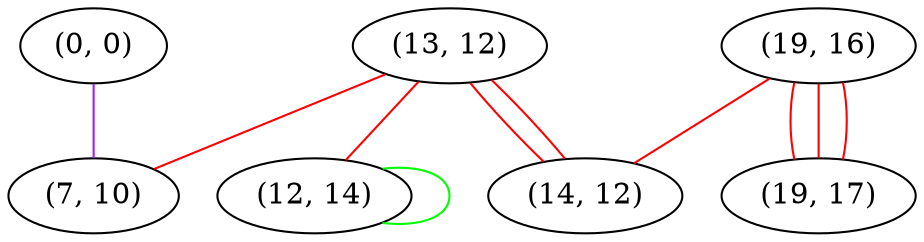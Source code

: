 graph "" {
"(13, 12)";
"(0, 0)";
"(12, 14)";
"(19, 16)";
"(19, 17)";
"(14, 12)";
"(7, 10)";
"(13, 12)" -- "(14, 12)"  [color=red, key=0, weight=1];
"(13, 12)" -- "(14, 12)"  [color=red, key=1, weight=1];
"(13, 12)" -- "(12, 14)"  [color=red, key=0, weight=1];
"(13, 12)" -- "(7, 10)"  [color=red, key=0, weight=1];
"(0, 0)" -- "(7, 10)"  [color=purple, key=0, weight=4];
"(12, 14)" -- "(12, 14)"  [color=green, key=0, weight=2];
"(19, 16)" -- "(14, 12)"  [color=red, key=0, weight=1];
"(19, 16)" -- "(19, 17)"  [color=red, key=0, weight=1];
"(19, 16)" -- "(19, 17)"  [color=red, key=1, weight=1];
"(19, 16)" -- "(19, 17)"  [color=red, key=2, weight=1];
}
